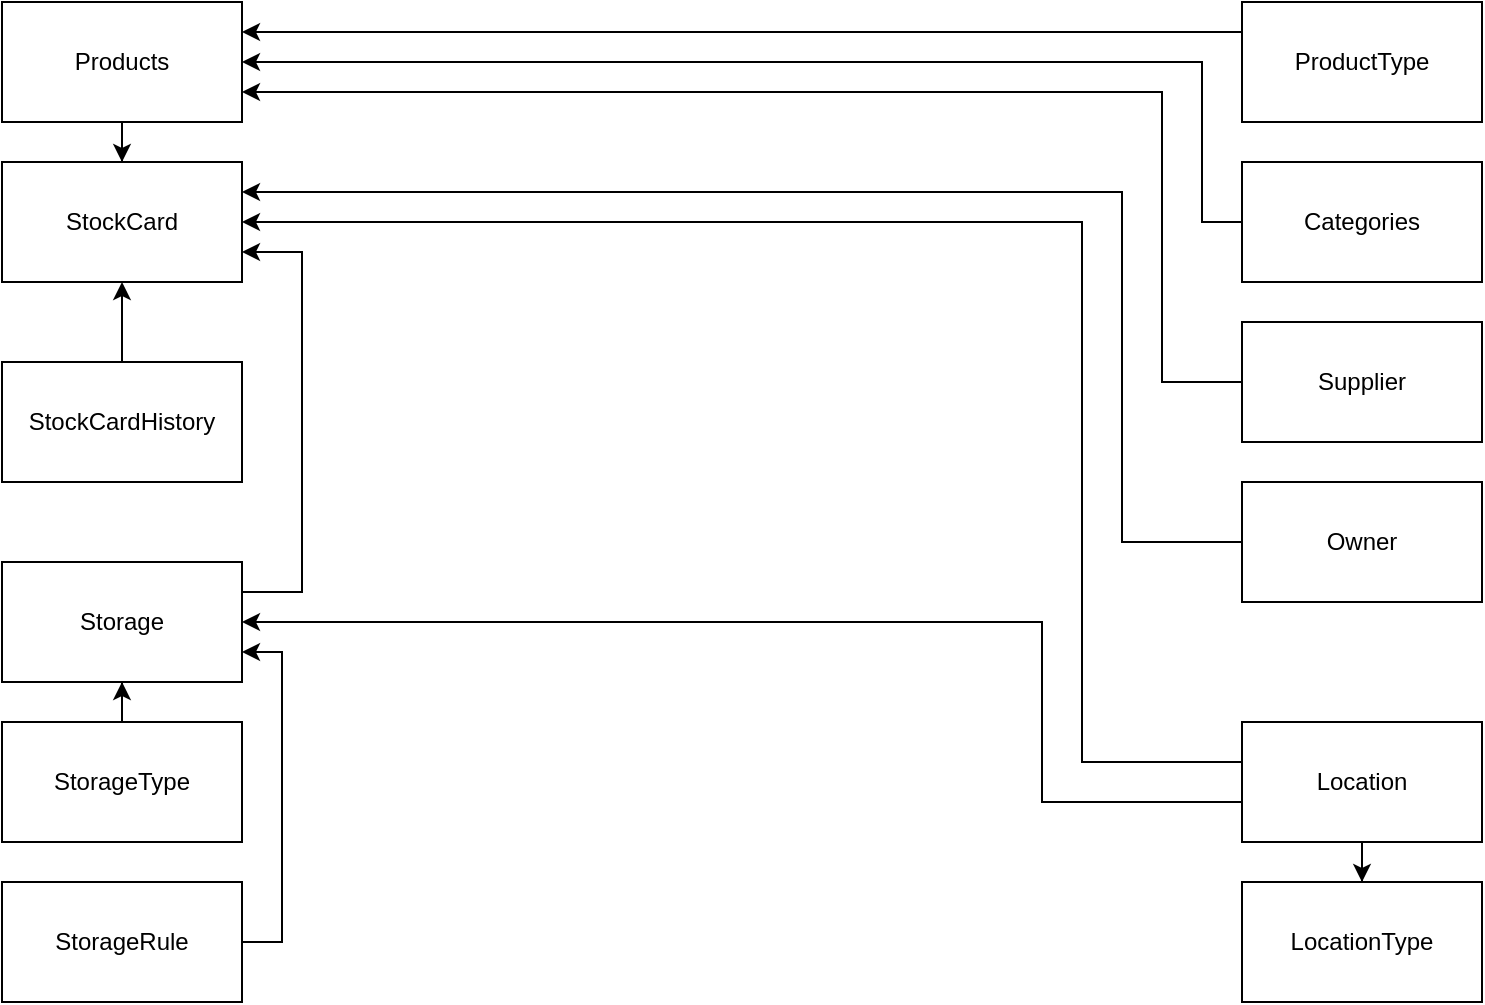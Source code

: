 <mxfile version="14.9.3" type="github">
  <diagram id="Y7EsFHS_hgnsDvhY9-He" name="Page-1">
    <mxGraphModel dx="1422" dy="794" grid="1" gridSize="10" guides="1" tooltips="1" connect="1" arrows="1" fold="1" page="1" pageScale="1" pageWidth="827" pageHeight="1169" math="0" shadow="0">
      <root>
        <mxCell id="0" />
        <mxCell id="1" parent="0" />
        <mxCell id="5gHqai5mrwk5Z9NEgW2X-24" value="" style="edgeStyle=orthogonalEdgeStyle;rounded=0;orthogonalLoop=1;jettySize=auto;html=1;" edge="1" parent="1" source="h5JqBq1lbCvu039ed9td-1" target="h5JqBq1lbCvu039ed9td-2">
          <mxGeometry relative="1" as="geometry" />
        </mxCell>
        <mxCell id="h5JqBq1lbCvu039ed9td-1" value="Products" style="rounded=0;whiteSpace=wrap;html=1;" parent="1" vertex="1">
          <mxGeometry x="20" y="40" width="120" height="60" as="geometry" />
        </mxCell>
        <mxCell id="h5JqBq1lbCvu039ed9td-2" value="StockCard" style="rounded=0;whiteSpace=wrap;html=1;" parent="1" vertex="1">
          <mxGeometry x="20" y="120" width="120" height="60" as="geometry" />
        </mxCell>
        <mxCell id="5gHqai5mrwk5Z9NEgW2X-8" style="edgeStyle=orthogonalEdgeStyle;rounded=0;orthogonalLoop=1;jettySize=auto;html=1;entryX=0.5;entryY=1;entryDx=0;entryDy=0;" edge="1" parent="1" source="h5JqBq1lbCvu039ed9td-3" target="h5JqBq1lbCvu039ed9td-2">
          <mxGeometry relative="1" as="geometry" />
        </mxCell>
        <mxCell id="h5JqBq1lbCvu039ed9td-3" value="StockCardHistory" style="rounded=0;whiteSpace=wrap;html=1;" parent="1" vertex="1">
          <mxGeometry x="20" y="220" width="120" height="60" as="geometry" />
        </mxCell>
        <mxCell id="5gHqai5mrwk5Z9NEgW2X-18" style="edgeStyle=orthogonalEdgeStyle;rounded=0;orthogonalLoop=1;jettySize=auto;html=1;entryX=1;entryY=0.5;entryDx=0;entryDy=0;" edge="1" parent="1" source="h5JqBq1lbCvu039ed9td-4" target="h5JqBq1lbCvu039ed9td-2">
          <mxGeometry relative="1" as="geometry">
            <Array as="points">
              <mxPoint x="560" y="420" />
              <mxPoint x="560" y="150" />
            </Array>
          </mxGeometry>
        </mxCell>
        <mxCell id="5gHqai5mrwk5Z9NEgW2X-28" style="edgeStyle=orthogonalEdgeStyle;rounded=0;orthogonalLoop=1;jettySize=auto;html=1;" edge="1" parent="1" source="h5JqBq1lbCvu039ed9td-4" target="h5JqBq1lbCvu039ed9td-8">
          <mxGeometry relative="1" as="geometry">
            <mxPoint x="160" y="350" as="targetPoint" />
            <Array as="points">
              <mxPoint x="540" y="440" />
              <mxPoint x="540" y="350" />
            </Array>
          </mxGeometry>
        </mxCell>
        <mxCell id="5gHqai5mrwk5Z9NEgW2X-31" value="" style="edgeStyle=orthogonalEdgeStyle;rounded=0;orthogonalLoop=1;jettySize=auto;html=1;" edge="1" parent="1" source="h5JqBq1lbCvu039ed9td-4" target="5gHqai5mrwk5Z9NEgW2X-29">
          <mxGeometry relative="1" as="geometry" />
        </mxCell>
        <mxCell id="h5JqBq1lbCvu039ed9td-4" value="Location" style="rounded=0;whiteSpace=wrap;html=1;" parent="1" vertex="1">
          <mxGeometry x="640" y="400" width="120" height="60" as="geometry" />
        </mxCell>
        <mxCell id="5gHqai5mrwk5Z9NEgW2X-15" style="edgeStyle=orthogonalEdgeStyle;rounded=0;orthogonalLoop=1;jettySize=auto;html=1;entryX=1;entryY=0.75;entryDx=0;entryDy=0;" edge="1" parent="1" source="h5JqBq1lbCvu039ed9td-5" target="h5JqBq1lbCvu039ed9td-1">
          <mxGeometry relative="1" as="geometry">
            <Array as="points">
              <mxPoint x="600" y="230" />
              <mxPoint x="600" y="85" />
            </Array>
          </mxGeometry>
        </mxCell>
        <mxCell id="h5JqBq1lbCvu039ed9td-5" value="Supplier" style="rounded=0;whiteSpace=wrap;html=1;" parent="1" vertex="1">
          <mxGeometry x="640" y="200" width="120" height="60" as="geometry" />
        </mxCell>
        <mxCell id="5gHqai5mrwk5Z9NEgW2X-20" style="edgeStyle=orthogonalEdgeStyle;rounded=0;orthogonalLoop=1;jettySize=auto;html=1;entryX=1;entryY=0.5;entryDx=0;entryDy=0;" edge="1" parent="1" source="h5JqBq1lbCvu039ed9td-6" target="h5JqBq1lbCvu039ed9td-1">
          <mxGeometry relative="1" as="geometry">
            <Array as="points">
              <mxPoint x="620" y="150" />
              <mxPoint x="620" y="70" />
            </Array>
          </mxGeometry>
        </mxCell>
        <mxCell id="h5JqBq1lbCvu039ed9td-6" value="Categories" style="rounded=0;whiteSpace=wrap;html=1;" parent="1" vertex="1">
          <mxGeometry x="640" y="120" width="120" height="60" as="geometry" />
        </mxCell>
        <mxCell id="5gHqai5mrwk5Z9NEgW2X-17" style="edgeStyle=orthogonalEdgeStyle;rounded=0;orthogonalLoop=1;jettySize=auto;html=1;entryX=1;entryY=0.25;entryDx=0;entryDy=0;" edge="1" parent="1" source="h5JqBq1lbCvu039ed9td-7" target="h5JqBq1lbCvu039ed9td-2">
          <mxGeometry relative="1" as="geometry">
            <Array as="points">
              <mxPoint x="580" y="310" />
              <mxPoint x="580" y="135" />
            </Array>
          </mxGeometry>
        </mxCell>
        <mxCell id="h5JqBq1lbCvu039ed9td-7" value="Owner" style="rounded=0;whiteSpace=wrap;html=1;" parent="1" vertex="1">
          <mxGeometry x="640" y="280" width="120" height="60" as="geometry" />
        </mxCell>
        <mxCell id="5gHqai5mrwk5Z9NEgW2X-25" style="edgeStyle=orthogonalEdgeStyle;rounded=0;orthogonalLoop=1;jettySize=auto;html=1;entryX=1;entryY=0.75;entryDx=0;entryDy=0;exitX=1;exitY=0.25;exitDx=0;exitDy=0;" edge="1" parent="1" source="h5JqBq1lbCvu039ed9td-8" target="h5JqBq1lbCvu039ed9td-2">
          <mxGeometry relative="1" as="geometry">
            <Array as="points">
              <mxPoint x="170" y="335" />
              <mxPoint x="170" y="165" />
            </Array>
          </mxGeometry>
        </mxCell>
        <mxCell id="h5JqBq1lbCvu039ed9td-8" value="Storage" style="rounded=0;whiteSpace=wrap;html=1;" parent="1" vertex="1">
          <mxGeometry x="20" y="320" width="120" height="60" as="geometry" />
        </mxCell>
        <mxCell id="5gHqai5mrwk5Z9NEgW2X-22" value="" style="edgeStyle=orthogonalEdgeStyle;rounded=0;orthogonalLoop=1;jettySize=auto;html=1;" edge="1" parent="1" source="h5JqBq1lbCvu039ed9td-9" target="h5JqBq1lbCvu039ed9td-8">
          <mxGeometry relative="1" as="geometry" />
        </mxCell>
        <mxCell id="h5JqBq1lbCvu039ed9td-9" value="StorageType" style="rounded=0;whiteSpace=wrap;html=1;" parent="1" vertex="1">
          <mxGeometry x="20" y="400" width="120" height="60" as="geometry" />
        </mxCell>
        <mxCell id="5gHqai5mrwk5Z9NEgW2X-21" style="edgeStyle=orthogonalEdgeStyle;rounded=0;orthogonalLoop=1;jettySize=auto;html=1;entryX=1;entryY=0.25;entryDx=0;entryDy=0;" edge="1" parent="1" source="5gHqai5mrwk5Z9NEgW2X-1" target="h5JqBq1lbCvu039ed9td-1">
          <mxGeometry relative="1" as="geometry">
            <Array as="points">
              <mxPoint x="480" y="55" />
              <mxPoint x="480" y="55" />
            </Array>
          </mxGeometry>
        </mxCell>
        <mxCell id="5gHqai5mrwk5Z9NEgW2X-1" value="ProductType" style="rounded=0;whiteSpace=wrap;html=1;" vertex="1" parent="1">
          <mxGeometry x="640" y="40" width="120" height="60" as="geometry" />
        </mxCell>
        <mxCell id="5gHqai5mrwk5Z9NEgW2X-27" style="edgeStyle=orthogonalEdgeStyle;rounded=0;orthogonalLoop=1;jettySize=auto;html=1;entryX=1;entryY=0.75;entryDx=0;entryDy=0;" edge="1" parent="1" source="5gHqai5mrwk5Z9NEgW2X-26" target="h5JqBq1lbCvu039ed9td-8">
          <mxGeometry relative="1" as="geometry">
            <Array as="points">
              <mxPoint x="160" y="510" />
              <mxPoint x="160" y="365" />
            </Array>
          </mxGeometry>
        </mxCell>
        <mxCell id="5gHqai5mrwk5Z9NEgW2X-26" value="StorageRule" style="rounded=0;whiteSpace=wrap;html=1;" vertex="1" parent="1">
          <mxGeometry x="20" y="480" width="120" height="60" as="geometry" />
        </mxCell>
        <mxCell id="5gHqai5mrwk5Z9NEgW2X-29" value="LocationType" style="rounded=0;whiteSpace=wrap;html=1;" vertex="1" parent="1">
          <mxGeometry x="640" y="480" width="120" height="60" as="geometry" />
        </mxCell>
      </root>
    </mxGraphModel>
  </diagram>
</mxfile>
